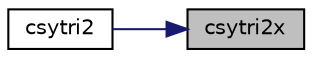 digraph "csytri2x"
{
 // LATEX_PDF_SIZE
  edge [fontname="Helvetica",fontsize="10",labelfontname="Helvetica",labelfontsize="10"];
  node [fontname="Helvetica",fontsize="10",shape=record];
  rankdir="RL";
  Node1 [label="csytri2x",height=0.2,width=0.4,color="black", fillcolor="grey75", style="filled", fontcolor="black",tooltip="CSYTRI2X"];
  Node1 -> Node2 [dir="back",color="midnightblue",fontsize="10",style="solid",fontname="Helvetica"];
  Node2 [label="csytri2",height=0.2,width=0.4,color="black", fillcolor="white", style="filled",URL="$csytri2_8f.html#a2d7c0e6bd15ea0feb3e19156fd6222ef",tooltip="CSYTRI2"];
}

